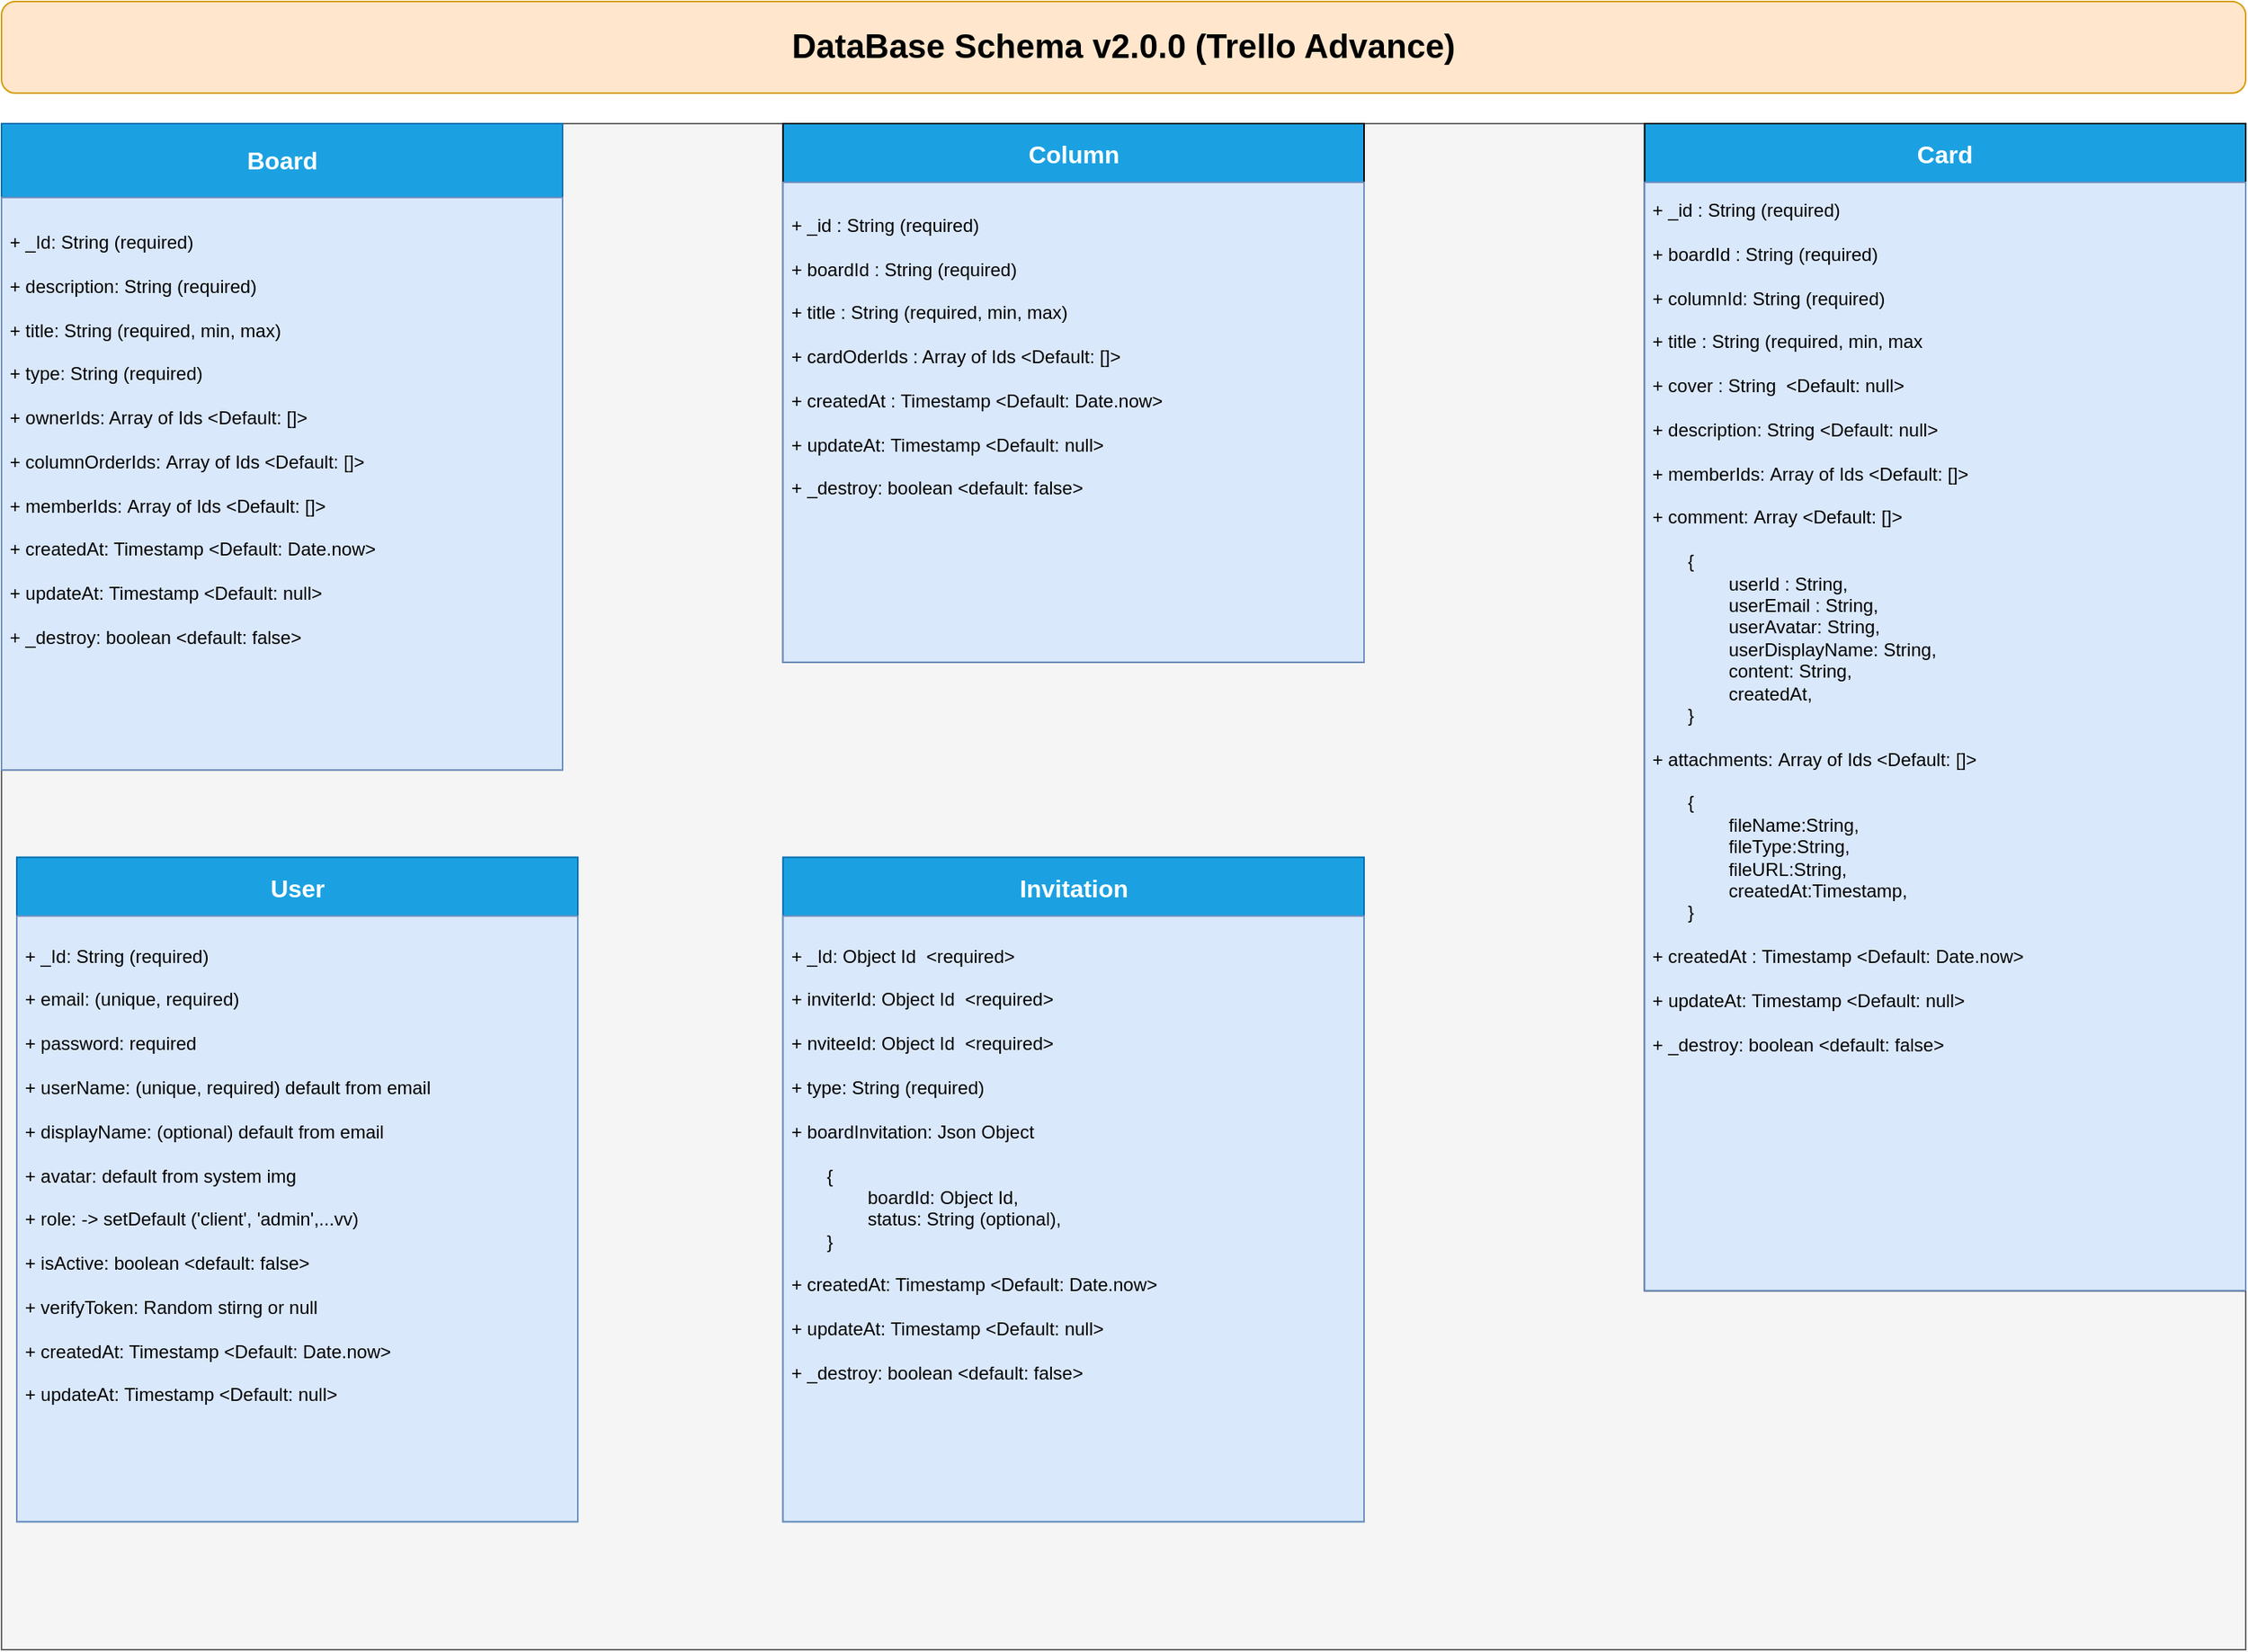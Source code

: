 <mxfile version="24.6.4" type="device">
  <diagram name="Page-1" id="BwFVlkeVR2IQR1fEOM4T">
    <mxGraphModel dx="2578" dy="2128" grid="1" gridSize="10" guides="1" tooltips="1" connect="1" arrows="1" fold="1" page="1" pageScale="1" pageWidth="850" pageHeight="1100" math="0" shadow="0">
      <root>
        <mxCell id="0" />
        <mxCell id="1" parent="0" />
        <mxCell id="EbSBQ1lQo7M0_Pnv7fDF-21" value="" style="group;fillColor=#f5f5f5;fontColor=#333333;strokeColor=#666666;" vertex="1" connectable="0" parent="1">
          <mxGeometry x="-730" y="-1000" width="1470" height="1000" as="geometry" />
        </mxCell>
        <mxCell id="EbSBQ1lQo7M0_Pnv7fDF-24" value="" style="group" vertex="1" connectable="0" parent="EbSBQ1lQo7M0_Pnv7fDF-21">
          <mxGeometry width="1470.0" height="916.068" as="geometry" />
        </mxCell>
        <mxCell id="EbSBQ1lQo7M0_Pnv7fDF-5" value="" style="group;verticalAlign=middle;strokeColor=default;" vertex="1" connectable="0" parent="EbSBQ1lQo7M0_Pnv7fDF-24">
          <mxGeometry width="367.5" height="423.528" as="geometry" />
        </mxCell>
        <mxCell id="EbSBQ1lQo7M0_Pnv7fDF-1" value="" style="rounded=0;whiteSpace=wrap;html=1;" vertex="1" parent="EbSBQ1lQo7M0_Pnv7fDF-5">
          <mxGeometry width="367.5" height="423.528" as="geometry" />
        </mxCell>
        <mxCell id="EbSBQ1lQo7M0_Pnv7fDF-2" value="" style="endArrow=none;html=1;rounded=0;entryX=0.007;entryY=0.117;entryDx=0;entryDy=0;entryPerimeter=0;" edge="1" parent="EbSBQ1lQo7M0_Pnv7fDF-5">
          <mxGeometry width="50" height="50" relative="1" as="geometry">
            <mxPoint x="367.5" y="48.403" as="sourcePoint" />
            <mxPoint x="4.663e-14" y="48.403" as="targetPoint" />
          </mxGeometry>
        </mxCell>
        <mxCell id="EbSBQ1lQo7M0_Pnv7fDF-3" value="&lt;b&gt;&lt;font style=&quot;font-size: 16px;&quot;&gt;Board&lt;/font&gt;&lt;/b&gt;" style="text;strokeColor=#006EAF;align=center;fillColor=#1ba1e2;html=1;verticalAlign=middle;whiteSpace=wrap;rounded=0;fontColor=#ffffff;" vertex="1" parent="EbSBQ1lQo7M0_Pnv7fDF-5">
          <mxGeometry width="367.5" height="48.403" as="geometry" />
        </mxCell>
        <mxCell id="EbSBQ1lQo7M0_Pnv7fDF-4" value="&lt;font style=&quot;font-size: 12px;&quot;&gt;&amp;nbsp;+ _Id: String (required)&lt;/font&gt;&lt;div style=&quot;&quot;&gt;&lt;font style=&quot;font-size: 12px;&quot;&gt;&lt;br&gt;&lt;/font&gt;&lt;div style=&quot;&quot;&gt;&lt;font style=&quot;font-size: 12px;&quot;&gt;&amp;nbsp;+ description: String (required)&lt;/font&gt;&lt;/div&gt;&lt;div style=&quot;&quot;&gt;&lt;font style=&quot;font-size: 12px;&quot;&gt;&lt;br&gt;&lt;/font&gt;&lt;/div&gt;&lt;div style=&quot;&quot;&gt;&lt;font style=&quot;font-size: 12px;&quot;&gt;&amp;nbsp;+ title: String (required, min, max)&lt;/font&gt;&lt;/div&gt;&lt;div style=&quot;&quot;&gt;&lt;font style=&quot;font-size: 12px;&quot;&gt;&lt;br&gt;&lt;/font&gt;&lt;div&gt;&lt;font style=&quot;font-size: 12px;&quot;&gt;&amp;nbsp;+ type:&amp;nbsp;&lt;span style=&quot;background-color: initial;&quot;&gt;String (required)&lt;/span&gt;&lt;/font&gt;&lt;/div&gt;&lt;/div&gt;&lt;div style=&quot;&quot;&gt;&lt;span style=&quot;background-color: initial;&quot;&gt;&lt;font style=&quot;font-size: 12px;&quot;&gt;&lt;br&gt;&lt;/font&gt;&lt;/span&gt;&lt;/div&gt;&lt;div style=&quot;&quot;&gt;&lt;span style=&quot;background-color: initial;&quot;&gt;&lt;font style=&quot;font-size: 12px;&quot;&gt;&amp;nbsp;+ ownerIds: Array of Ids &amp;lt;Default: []&amp;gt;&lt;/font&gt;&lt;/span&gt;&lt;/div&gt;&lt;div style=&quot;&quot;&gt;&lt;span style=&quot;background-color: initial;&quot;&gt;&lt;font style=&quot;font-size: 12px;&quot;&gt;&lt;br&gt;&lt;/font&gt;&lt;/span&gt;&lt;/div&gt;&lt;div style=&quot;&quot;&gt;&lt;font style=&quot;font-size: 12px;&quot;&gt;&lt;span style=&quot;background-color: initial;&quot;&gt;&amp;nbsp;+ columnOrderIds:&lt;/span&gt;&lt;span style=&quot;background-color: initial;&quot;&gt;&amp;nbsp;&lt;/span&gt;&lt;span style=&quot;background-color: initial;&quot;&gt;Array of Ids &amp;lt;Default: []&amp;gt;&lt;/span&gt;&lt;/font&gt;&lt;/div&gt;&lt;div style=&quot;&quot;&gt;&lt;span style=&quot;background-color: initial;&quot;&gt;&lt;font style=&quot;font-size: 12px;&quot;&gt;&lt;br&gt;&lt;/font&gt;&lt;/span&gt;&lt;/div&gt;&lt;div style=&quot;&quot;&gt;&lt;font style=&quot;font-size: 12px;&quot;&gt;&lt;span style=&quot;background-color: initial;&quot;&gt;&amp;nbsp;+ memberIds:&amp;nbsp;&lt;/span&gt;&lt;span style=&quot;background-color: initial;&quot;&gt;Array of Ids &amp;lt;Default: []&amp;gt;&lt;/span&gt;&lt;/font&gt;&lt;/div&gt;&lt;div style=&quot;&quot;&gt;&lt;span style=&quot;background-color: initial;&quot;&gt;&lt;font style=&quot;font-size: 12px;&quot;&gt;&lt;br&gt;&lt;/font&gt;&lt;/span&gt;&lt;/div&gt;&lt;div style=&quot;&quot;&gt;&lt;span style=&quot;background-color: initial;&quot;&gt;&lt;font style=&quot;font-size: 12px;&quot;&gt;&amp;nbsp;+ createdAt: Timestamp &amp;lt;Default: Date.now&amp;gt;&lt;/font&gt;&lt;/span&gt;&lt;/div&gt;&lt;div style=&quot;&quot;&gt;&lt;span style=&quot;background-color: initial;&quot;&gt;&lt;font style=&quot;font-size: 12px;&quot;&gt;&lt;br&gt;&lt;/font&gt;&lt;/span&gt;&lt;/div&gt;&lt;div style=&quot;&quot;&gt;&lt;font style=&quot;font-size: 12px;&quot;&gt;&lt;span style=&quot;background-color: initial;&quot;&gt;&amp;nbsp;+ updateAt:&amp;nbsp;&lt;/span&gt;&lt;span style=&quot;background-color: initial;&quot;&gt;Timestamp &amp;lt;Default: null&amp;gt;&lt;/span&gt;&lt;/font&gt;&lt;/div&gt;&lt;div style=&quot;&quot;&gt;&lt;span style=&quot;background-color: initial;&quot;&gt;&lt;font style=&quot;font-size: 12px;&quot;&gt;&lt;br&gt;&lt;/font&gt;&lt;/span&gt;&lt;/div&gt;&lt;div style=&quot;&quot;&gt;&lt;span style=&quot;background-color: initial;&quot;&gt;&lt;font style=&quot;font-size: 12px;&quot;&gt;&amp;nbsp;+ _destroy: boolean &amp;lt;default: false&amp;gt;&lt;/font&gt;&lt;/span&gt;&lt;/div&gt;&lt;/div&gt;&lt;div&gt;&lt;span style=&quot;background-color: initial;&quot;&gt;&lt;br&gt;&lt;/span&gt;&lt;/div&gt;&lt;div&gt;&lt;span style=&quot;background-color: initial;&quot;&gt;&lt;br&gt;&lt;/span&gt;&lt;/div&gt;&lt;div&gt;&lt;span style=&quot;background-color: initial;&quot;&gt;&lt;br&gt;&lt;/span&gt;&lt;/div&gt;&lt;div&gt;&lt;span style=&quot;background-color: initial;&quot;&gt;&lt;br&gt;&lt;/span&gt;&lt;/div&gt;" style="text;strokeColor=#6c8ebf;align=left;fillColor=#dae8fc;html=1;verticalAlign=middle;whiteSpace=wrap;rounded=0;" vertex="1" parent="EbSBQ1lQo7M0_Pnv7fDF-5">
          <mxGeometry y="48.403" width="367.5" height="375.125" as="geometry" />
        </mxCell>
        <mxCell id="EbSBQ1lQo7M0_Pnv7fDF-17" value="&lt;font style=&quot;font-size: 16px;&quot;&gt;User&lt;/font&gt;" style="swimlane;whiteSpace=wrap;html=1;startSize=40;fillColor=#1ba1e2;fontColor=#ffffff;strokeColor=#006EAF;" vertex="1" parent="EbSBQ1lQo7M0_Pnv7fDF-24">
          <mxGeometry x="10" y="480.771" width="367.5" height="435.296" as="geometry" />
        </mxCell>
        <mxCell id="EbSBQ1lQo7M0_Pnv7fDF-18" value="&amp;nbsp;+ _Id: String (required)&lt;div&gt;&lt;br&gt;&lt;div&gt;&amp;nbsp;+ email: (unique,&amp;nbsp;&lt;span style=&quot;background-color: initial;&quot;&gt;required&lt;/span&gt;&lt;span style=&quot;background-color: initial;&quot;&gt;)&lt;/span&gt;&lt;/div&gt;&lt;div&gt;&lt;span style=&quot;background-color: initial;&quot;&gt;&lt;br&gt;&lt;/span&gt;&lt;/div&gt;&lt;div&gt;&lt;span style=&quot;background-color: initial;&quot;&gt;&amp;nbsp;+ password:&amp;nbsp;&lt;/span&gt;&lt;span style=&quot;background-color: initial;&quot;&gt;required&lt;/span&gt;&lt;/div&gt;&lt;div&gt;&lt;span style=&quot;background-color: initial;&quot;&gt;&lt;br&gt;&lt;/span&gt;&lt;/div&gt;&lt;div&gt;&lt;span style=&quot;background-color: initial;&quot;&gt;&amp;nbsp;+ userName:&amp;nbsp;&lt;/span&gt;&lt;span style=&quot;background-color: initial;&quot;&gt;(unique,&amp;nbsp;&lt;/span&gt;&lt;span style=&quot;background-color: initial;&quot;&gt;required&lt;/span&gt;&lt;span style=&quot;background-color: initial;&quot;&gt;) default from email&lt;/span&gt;&lt;/div&gt;&lt;div&gt;&lt;span style=&quot;background-color: initial;&quot;&gt;&lt;br&gt;&lt;/span&gt;&lt;/div&gt;&lt;div&gt;&lt;span style=&quot;background-color: initial;&quot;&gt;&amp;nbsp;+ displayName: (optional)&amp;nbsp;&lt;/span&gt;&lt;span style=&quot;background-color: initial;&quot;&gt;default from email&lt;/span&gt;&lt;/div&gt;&lt;div&gt;&lt;span style=&quot;background-color: initial;&quot;&gt;&lt;br&gt;&lt;/span&gt;&lt;/div&gt;&lt;div&gt;&amp;nbsp;+ avatar:&amp;nbsp;&lt;span style=&quot;background-color: initial;&quot;&gt;default from system img&lt;/span&gt;&lt;/div&gt;&lt;div&gt;&lt;span style=&quot;background-color: initial;&quot;&gt;&lt;br&gt;&lt;/span&gt;&lt;/div&gt;&lt;div&gt;&lt;span style=&quot;background-color: initial;&quot;&gt;&amp;nbsp;+ role: -&amp;gt; setDefault (&#39;client&#39;, &#39;admin&#39;,...vv)&lt;/span&gt;&lt;/div&gt;&lt;div&gt;&lt;span style=&quot;background-color: initial;&quot;&gt;&lt;br&gt;&lt;/span&gt;&lt;/div&gt;&lt;div&gt;&lt;span style=&quot;background-color: initial;&quot;&gt;&amp;nbsp;+ isActive:&amp;nbsp;&lt;/span&gt;&lt;span style=&quot;background-color: initial;&quot;&gt;boolean &amp;lt;default: false&amp;gt;&lt;/span&gt;&lt;/div&gt;&lt;div&gt;&lt;span style=&quot;background-color: initial;&quot;&gt;&lt;br&gt;&lt;/span&gt;&lt;/div&gt;&lt;div&gt;&lt;span style=&quot;background-color: initial;&quot;&gt;&amp;nbsp;+ verifyToken: Random stirng or null&lt;/span&gt;&lt;/div&gt;&lt;div&gt;&lt;span style=&quot;background-color: initial;&quot;&gt;&lt;br&gt;&lt;/span&gt;&lt;/div&gt;&lt;div&gt;&lt;span style=&quot;background-color: initial;&quot;&gt;&amp;nbsp;&lt;/span&gt;&lt;span style=&quot;background-color: initial;&quot;&gt;+ createdAt: Timestamp &amp;lt;Default: Date.now&amp;gt;&lt;/span&gt;&lt;/div&gt;&lt;div&gt;&lt;span style=&quot;background-color: initial;&quot;&gt;&lt;br&gt;&lt;/span&gt;&lt;/div&gt;&lt;div&gt;&lt;span style=&quot;background-color: initial;&quot;&gt;&amp;nbsp;+ updateAt:&amp;nbsp;&lt;/span&gt;&lt;span style=&quot;background-color: initial;&quot;&gt;Timestamp &amp;lt;Default: null&amp;gt;&lt;/span&gt;&lt;/div&gt;&lt;/div&gt;&lt;div&gt;&lt;span style=&quot;background-color: initial;&quot;&gt;&lt;br&gt;&lt;/span&gt;&lt;/div&gt;&lt;div&gt;&lt;span style=&quot;background-color: initial;&quot;&gt;&lt;br&gt;&lt;/span&gt;&lt;/div&gt;&lt;div&gt;&lt;span style=&quot;background-color: initial;&quot;&gt;&lt;br&gt;&lt;/span&gt;&lt;/div&gt;&lt;div&gt;&lt;span style=&quot;background-color: initial;&quot;&gt;&lt;br&gt;&lt;/span&gt;&lt;/div&gt;" style="text;strokeColor=#6c8ebf;align=left;fillColor=#dae8fc;html=1;verticalAlign=middle;whiteSpace=wrap;rounded=0;" vertex="1" parent="EbSBQ1lQo7M0_Pnv7fDF-17">
          <mxGeometry y="38.461" width="367.5" height="396.835" as="geometry" />
        </mxCell>
        <mxCell id="EbSBQ1lQo7M0_Pnv7fDF-19" value="&lt;font style=&quot;font-size: 16px;&quot;&gt;Invitation&lt;/font&gt;" style="swimlane;whiteSpace=wrap;html=1;startSize=40;fillColor=#1ba1e2;fontColor=#ffffff;strokeColor=#006EAF;" vertex="1" parent="EbSBQ1lQo7M0_Pnv7fDF-24">
          <mxGeometry x="511.875" y="480.771" width="380.625" height="435.296" as="geometry" />
        </mxCell>
        <mxCell id="EbSBQ1lQo7M0_Pnv7fDF-20" value="&amp;nbsp;+ _Id: Object Id&amp;nbsp; &amp;lt;required&amp;gt;&lt;div style=&quot;&quot;&gt;&lt;br&gt;&lt;div&gt;&amp;nbsp;+ i&lt;span style=&quot;text-align: center; background-color: initial;&quot;&gt;nviterId:&amp;nbsp;&lt;/span&gt;&lt;span style=&quot;background-color: initial;&quot;&gt;Object Id&amp;nbsp; &amp;lt;required&amp;gt;&lt;/span&gt;&lt;/div&gt;&lt;div&gt;&lt;span style=&quot;background-color: initial;&quot;&gt;&lt;br&gt;&lt;/span&gt;&lt;/div&gt;&lt;div&gt;&lt;span style=&quot;background-color: initial;&quot;&gt;&amp;nbsp;+&amp;nbsp;&lt;/span&gt;&lt;span style=&quot;background-color: initial; text-align: center;&quot;&gt;nviteeId:&amp;nbsp;&lt;/span&gt;&lt;span style=&quot;background-color: initial;&quot;&gt;Object Id&amp;nbsp; &amp;lt;required&amp;gt;&lt;/span&gt;&lt;/div&gt;&lt;div&gt;&lt;span style=&quot;background-color: initial;&quot;&gt;&lt;br&gt;&lt;/span&gt;&lt;/div&gt;&lt;div&gt;&lt;div&gt;&amp;nbsp;+ type:&amp;nbsp;&lt;span style=&quot;background-color: initial;&quot;&gt;String (required)&lt;/span&gt;&lt;/div&gt;&lt;/div&gt;&lt;div&gt;&lt;span style=&quot;background-color: initial;&quot;&gt;&lt;br&gt;&lt;/span&gt;&lt;/div&gt;&lt;div&gt;&lt;span style=&quot;background-color: initial;&quot;&gt;&amp;nbsp;+ boardInvitation: Json Object&lt;/span&gt;&lt;/div&gt;&lt;div&gt;&lt;span style=&quot;background-color: initial;&quot;&gt;&lt;br&gt;&lt;/span&gt;&lt;/div&gt;&lt;div&gt;&amp;nbsp;&lt;span style=&quot;white-space: pre;&quot;&gt;&#x9;&lt;/span&gt;{&lt;/div&gt;&lt;div&gt;&lt;span style=&quot;white-space: pre;&quot;&gt;&#x9;&lt;/span&gt;&lt;span style=&quot;white-space: pre;&quot;&gt;&#x9;&lt;/span&gt;boardId: Object Id,&lt;br&gt;&lt;/div&gt;&lt;div&gt;&lt;span style=&quot;white-space: pre;&quot;&gt;&#x9;&lt;/span&gt;&lt;span style=&quot;white-space: pre;&quot;&gt;&#x9;&lt;/span&gt;status: String (optional),&lt;br&gt;&lt;/div&gt;&lt;div&gt;&lt;span style=&quot;white-space: pre;&quot;&gt;&#x9;&lt;/span&gt;}&lt;/div&gt;&lt;div&gt;&lt;span style=&quot;background-color: initial;&quot;&gt;&lt;br&gt;&lt;/span&gt;&lt;/div&gt;&lt;div&gt;&lt;span style=&quot;background-color: initial;&quot;&gt;&amp;nbsp;&lt;/span&gt;&lt;span style=&quot;background-color: initial;&quot;&gt;+ createdAt: Timestamp &amp;lt;Default: Date.now&amp;gt;&lt;/span&gt;&lt;/div&gt;&lt;div&gt;&lt;span style=&quot;background-color: initial;&quot;&gt;&lt;br&gt;&lt;/span&gt;&lt;/div&gt;&lt;div&gt;&lt;span style=&quot;background-color: initial;&quot;&gt;&amp;nbsp;+ updateAt:&amp;nbsp;&lt;/span&gt;&lt;span style=&quot;background-color: initial;&quot;&gt;Timestamp &amp;lt;Default: null&amp;gt;&lt;/span&gt;&lt;/div&gt;&lt;div&gt;&lt;span style=&quot;background-color: initial;&quot;&gt;&lt;br&gt;&lt;/span&gt;&lt;/div&gt;&lt;div&gt;&lt;div&gt;&lt;span style=&quot;background-color: initial;&quot;&gt;&amp;nbsp;+ _destroy: boolean &amp;lt;default: false&amp;gt;&lt;/span&gt;&lt;/div&gt;&lt;/div&gt;&lt;div&gt;&lt;span style=&quot;background-color: initial;&quot;&gt;&lt;br&gt;&lt;/span&gt;&lt;/div&gt;&lt;div&gt;&lt;span style=&quot;background-color: initial;&quot;&gt;&lt;br&gt;&lt;/span&gt;&lt;/div&gt;&lt;div&gt;&lt;span style=&quot;background-color: initial;&quot;&gt;&lt;br&gt;&lt;/span&gt;&lt;/div&gt;&lt;div&gt;&lt;br&gt;&lt;/div&gt;&lt;div&gt;&lt;span style=&quot;background-color: initial;&quot;&gt;&lt;br&gt;&lt;/span&gt;&lt;/div&gt;&lt;/div&gt;" style="text;strokeColor=#6c8ebf;align=left;fillColor=#dae8fc;html=1;verticalAlign=middle;whiteSpace=wrap;rounded=0;" vertex="1" parent="EbSBQ1lQo7M0_Pnv7fDF-19">
          <mxGeometry y="38.461" width="380.62" height="396.835" as="geometry" />
        </mxCell>
        <mxCell id="EbSBQ1lQo7M0_Pnv7fDF-25" value="" style="group" vertex="1" connectable="0" parent="EbSBQ1lQo7M0_Pnv7fDF-24">
          <mxGeometry x="511.875" width="958.125" height="764.703" as="geometry" />
        </mxCell>
        <mxCell id="EbSBQ1lQo7M0_Pnv7fDF-6" value="&lt;font style=&quot;font-size: 16px;&quot;&gt;Column&lt;/font&gt;" style="swimlane;whiteSpace=wrap;html=1;startSize=40;fillColor=#1ba1e2;strokeColor=#000000;fontColor=#ffffff;" vertex="1" parent="EbSBQ1lQo7M0_Pnv7fDF-25">
          <mxGeometry width="380.625" height="352.941" as="geometry" />
        </mxCell>
        <mxCell id="EbSBQ1lQo7M0_Pnv7fDF-12" value="&amp;nbsp;+ _id : String (required)&lt;div&gt;&lt;div&gt;&lt;br&gt;&lt;div&gt;&amp;nbsp;+ boardId :&amp;nbsp;&lt;span style=&quot;background-color: initial;&quot;&gt;String (required)&lt;/span&gt;&lt;/div&gt;&lt;div&gt;&lt;br&gt;&lt;/div&gt;&lt;div&gt;&amp;nbsp;+ title :&amp;nbsp;&lt;span style=&quot;background-color: initial;&quot;&gt;String (required, min, max)&lt;/span&gt;&lt;/div&gt;&lt;div&gt;&lt;br&gt;&lt;/div&gt;&lt;div&gt;&amp;nbsp;+ cardOderIds : Array of Ids&amp;nbsp;&lt;span style=&quot;background-color: initial;&quot;&gt;&amp;lt;Default: []&amp;gt;&lt;/span&gt;&lt;/div&gt;&lt;div&gt;&lt;br&gt;&lt;/div&gt;&lt;div&gt;&amp;nbsp;+ createdAt :&amp;nbsp;&lt;span style=&quot;background-color: initial;&quot;&gt;Timestamp &amp;lt;Default: Date.now&amp;gt;&lt;/span&gt;&lt;/div&gt;&lt;div&gt;&lt;br&gt;&lt;/div&gt;&lt;div&gt;&amp;nbsp;+&amp;nbsp;&lt;span style=&quot;background-color: initial;&quot;&gt;updateAt:&amp;nbsp;&lt;/span&gt;&lt;span style=&quot;background-color: initial;&quot;&gt;Timestamp &amp;lt;Default: null&amp;gt;&lt;/span&gt;&lt;/div&gt;&lt;div&gt;&lt;br&gt;&lt;/div&gt;&lt;div&gt;&amp;nbsp;+&amp;nbsp;&lt;span style=&quot;background-color: initial;&quot;&gt;_destroy: boolean &amp;lt;default: false&amp;gt;&lt;/span&gt;&lt;/div&gt;&lt;div&gt;&lt;br&gt;&lt;/div&gt;&lt;div&gt;&lt;div&gt;&lt;br&gt;&lt;/div&gt;&lt;/div&gt;&lt;/div&gt;&lt;/div&gt;&lt;div&gt;&lt;br&gt;&lt;/div&gt;&lt;div&gt;&lt;br&gt;&lt;/div&gt;&lt;div&gt;&lt;br&gt;&lt;/div&gt;&lt;div&gt;&lt;br&gt;&lt;/div&gt;" style="text;strokeColor=#6c8ebf;align=left;fillColor=#dae8fc;html=1;verticalAlign=middle;whiteSpace=wrap;rounded=0;" vertex="1" parent="EbSBQ1lQo7M0_Pnv7fDF-6">
          <mxGeometry y="38.461" width="380.62" height="314.48" as="geometry" />
        </mxCell>
        <mxCell id="EbSBQ1lQo7M0_Pnv7fDF-13" style="edgeStyle=orthogonalEdgeStyle;rounded=0;orthogonalLoop=1;jettySize=auto;html=1;exitX=0.5;exitY=1;exitDx=0;exitDy=0;" edge="1" parent="EbSBQ1lQo7M0_Pnv7fDF-6" source="EbSBQ1lQo7M0_Pnv7fDF-12" target="EbSBQ1lQo7M0_Pnv7fDF-12">
          <mxGeometry relative="1" as="geometry" />
        </mxCell>
        <mxCell id="EbSBQ1lQo7M0_Pnv7fDF-7" value="&lt;font style=&quot;font-size: 16px;&quot;&gt;Card&lt;/font&gt;" style="swimlane;whiteSpace=wrap;html=1;startSize=40;fillColor=#1ba1e2;fontColor=#ffffff;strokeColor=#000000;" vertex="1" parent="EbSBQ1lQo7M0_Pnv7fDF-25">
          <mxGeometry x="564.375" width="393.75" height="764.703" as="geometry" />
        </mxCell>
        <mxCell id="EbSBQ1lQo7M0_Pnv7fDF-14" value="&amp;nbsp;+ _id : String (required)&lt;div&gt;&lt;br&gt;&lt;div&gt;&lt;div&gt;&amp;nbsp;+ boardId :&amp;nbsp;&lt;span style=&quot;background-color: initial;&quot;&gt;String (required)&lt;/span&gt;&lt;/div&gt;&lt;div&gt;&lt;span style=&quot;background-color: initial;&quot;&gt;&lt;br&gt;&lt;/span&gt;&lt;/div&gt;&lt;div&gt;&lt;span style=&quot;background-color: initial;&quot;&gt;&amp;nbsp;+ columnId:&amp;nbsp;&lt;/span&gt;&lt;span style=&quot;background-color: initial;&quot;&gt;String (required)&lt;/span&gt;&lt;/div&gt;&lt;div&gt;&lt;span style=&quot;background-color: initial;&quot;&gt;&lt;br&gt;&lt;/span&gt;&lt;/div&gt;&lt;div&gt;&amp;nbsp;+ title :&amp;nbsp;&lt;span style=&quot;background-color: initial;&quot;&gt;String (required, min, max&lt;/span&gt;&lt;/div&gt;&lt;/div&gt;&lt;div&gt;&lt;span style=&quot;background-color: initial;&quot;&gt;&lt;br&gt;&lt;/span&gt;&lt;/div&gt;&lt;div&gt;&lt;span style=&quot;background-color: initial;&quot;&gt;&amp;nbsp;+ cover : String&amp;nbsp;&lt;/span&gt;&lt;span style=&quot;background-color: initial;&quot;&gt;&amp;nbsp;&lt;/span&gt;&lt;span style=&quot;background-color: initial;&quot;&gt;&amp;lt;Default: null&amp;gt;&lt;/span&gt;&lt;/div&gt;&lt;div&gt;&lt;span style=&quot;background-color: initial;&quot;&gt;&lt;br&gt;&lt;/span&gt;&lt;/div&gt;&lt;div&gt;&lt;div&gt;&amp;nbsp;+ description: String&amp;nbsp;&lt;span style=&quot;background-color: initial;&quot;&gt;&amp;lt;Default: null&amp;gt;&lt;/span&gt;&lt;/div&gt;&lt;/div&gt;&lt;div&gt;&lt;span style=&quot;background-color: initial;&quot;&gt;&lt;br&gt;&lt;/span&gt;&lt;/div&gt;&lt;div&gt;&amp;nbsp;&lt;span style=&quot;background-color: initial;&quot;&gt;+ memberIds:&amp;nbsp;&lt;/span&gt;&lt;span style=&quot;background-color: initial;&quot;&gt;Array of Ids &amp;lt;Default: []&amp;gt;&lt;/span&gt;&lt;/div&gt;&lt;div&gt;&lt;span style=&quot;background-color: initial;&quot;&gt;&lt;br&gt;&lt;/span&gt;&lt;/div&gt;&lt;div&gt;&lt;span style=&quot;background-color: initial;&quot;&gt;&amp;nbsp;&lt;/span&gt;&lt;span style=&quot;background-color: initial;&quot;&gt;+ comment:&amp;nbsp;&lt;/span&gt;&lt;span style=&quot;background-color: initial;&quot;&gt;Array &amp;lt;Default: []&amp;gt;&lt;/span&gt;&lt;/div&gt;&lt;div&gt;&lt;span style=&quot;background-color: initial;&quot;&gt;&lt;br&gt;&lt;/span&gt;&lt;/div&gt;&lt;div&gt;&lt;span style=&quot;background-color: initial;&quot;&gt;&lt;span style=&quot;white-space: pre;&quot;&gt;&#x9;&lt;/span&gt;{&lt;/span&gt;&lt;/div&gt;&lt;div&gt;&lt;span style=&quot;background-color: initial;&quot;&gt;&lt;span style=&quot;white-space: pre;&quot;&gt;&#x9;&lt;/span&gt;&lt;span style=&quot;white-space: pre;&quot;&gt;&#x9;&lt;/span&gt;userId :&amp;nbsp;&lt;/span&gt;&lt;span style=&quot;background-color: initial;&quot;&gt;String,&lt;/span&gt;&lt;span style=&quot;background-color: initial;&quot;&gt;&lt;br&gt;&lt;/span&gt;&lt;/div&gt;&lt;div&gt;&lt;span style=&quot;background-color: initial;&quot;&gt;&lt;span style=&quot;white-space: pre;&quot;&gt;&#x9;&lt;/span&gt;&lt;span style=&quot;white-space: pre;&quot;&gt;&#x9;&lt;/span&gt;userEmail :&amp;nbsp;&lt;/span&gt;&lt;span style=&quot;background-color: initial;&quot;&gt;String,&lt;/span&gt;&lt;span style=&quot;background-color: initial;&quot;&gt;&lt;br&gt;&lt;/span&gt;&lt;/div&gt;&lt;div&gt;&lt;span style=&quot;background-color: initial;&quot;&gt;&lt;span style=&quot;white-space: pre;&quot;&gt;&#x9;&lt;/span&gt;&lt;span style=&quot;white-space: pre;&quot;&gt;&#x9;&lt;/span&gt;userAvatar:&amp;nbsp;&lt;/span&gt;&lt;span style=&quot;background-color: initial;&quot;&gt;String,&lt;/span&gt;&lt;span style=&quot;background-color: initial;&quot;&gt;&lt;br&gt;&lt;/span&gt;&lt;/div&gt;&lt;div&gt;&lt;span style=&quot;background-color: initial;&quot;&gt;&lt;span style=&quot;white-space: pre;&quot;&gt;&#x9;&lt;/span&gt;&lt;span style=&quot;white-space: pre;&quot;&gt;&#x9;&lt;/span&gt;userDisplayName:&amp;nbsp;&lt;/span&gt;&lt;span style=&quot;background-color: initial;&quot;&gt;String,&lt;/span&gt;&lt;span style=&quot;background-color: initial;&quot;&gt;&lt;br&gt;&lt;/span&gt;&lt;/div&gt;&lt;div&gt;&lt;span style=&quot;background-color: initial;&quot;&gt;&lt;span style=&quot;white-space: pre;&quot;&gt;&#x9;&lt;/span&gt;&lt;span style=&quot;white-space: pre;&quot;&gt;&#x9;&lt;/span&gt;content:&amp;nbsp;&lt;/span&gt;&lt;span style=&quot;background-color: initial;&quot;&gt;String,&lt;/span&gt;&lt;span style=&quot;background-color: initial;&quot;&gt;&lt;br&gt;&lt;/span&gt;&lt;/div&gt;&lt;div&gt;&lt;span style=&quot;background-color: initial;&quot;&gt;&lt;span style=&quot;white-space: pre;&quot;&gt;&#x9;&lt;/span&gt;&lt;span style=&quot;white-space: pre;&quot;&gt;&#x9;&lt;/span&gt;createdAt,&lt;br&gt;&lt;/span&gt;&lt;/div&gt;&lt;div&gt;&lt;span style=&quot;background-color: initial;&quot;&gt;&lt;span style=&quot;white-space: pre;&quot;&gt;&#x9;&lt;/span&gt;}&lt;br&gt;&lt;/span&gt;&lt;/div&gt;&lt;div&gt;&lt;span style=&quot;background-color: initial;&quot;&gt;&lt;br&gt;&lt;/span&gt;&lt;/div&gt;&lt;div&gt;&lt;span style=&quot;background-color: initial;&quot;&gt;&amp;nbsp;+ attachments:&amp;nbsp;&lt;/span&gt;&lt;span style=&quot;background-color: initial;&quot;&gt;Array of Ids &amp;lt;Default: []&amp;gt;&lt;/span&gt;&lt;/div&gt;&lt;div&gt;&lt;span style=&quot;background-color: initial;&quot;&gt;&lt;br&gt;&lt;/span&gt;&lt;/div&gt;&lt;div&gt;&lt;span style=&quot;background-color: initial;&quot;&gt;&amp;nbsp;&lt;span style=&quot;white-space: pre;&quot;&gt;&#x9;&lt;/span&gt;{&lt;/span&gt;&lt;/div&gt;&lt;div&gt;&lt;span style=&quot;background-color: initial;&quot;&gt;&lt;span style=&quot;white-space: pre;&quot;&gt;&#x9;&lt;/span&gt;&lt;span style=&quot;white-space: pre;&quot;&gt;&#x9;&lt;/span&gt;fileName:String,&lt;br&gt;&lt;/span&gt;&lt;/div&gt;&lt;div&gt;&lt;span style=&quot;white-space: pre;&quot;&gt;&#x9;&lt;/span&gt;&lt;span style=&quot;white-space: pre;&quot;&gt;&#x9;&lt;/span&gt;fileType:String,&lt;span style=&quot;background-color: initial;&quot;&gt;&lt;br&gt;&lt;/span&gt;&lt;/div&gt;&lt;div&gt;&lt;span style=&quot;white-space: pre;&quot;&gt;&#x9;&lt;/span&gt;&lt;span style=&quot;white-space: pre;&quot;&gt;&#x9;&lt;/span&gt;fileURL:String,&lt;br&gt;&lt;/div&gt;&lt;div&gt;&lt;span style=&quot;white-space: pre;&quot;&gt;&#x9;&lt;/span&gt;&lt;span style=&quot;white-space: pre;&quot;&gt;&#x9;&lt;/span&gt;createdAt:Timestamp,&lt;/div&gt;&lt;div&gt;&lt;span style=&quot;background-color: initial;&quot;&gt;&lt;span style=&quot;white-space: pre;&quot;&gt;&#x9;&lt;/span&gt;}&lt;/span&gt;&lt;/div&gt;&lt;div&gt;&lt;span style=&quot;background-color: initial;&quot;&gt;&lt;br&gt;&lt;/span&gt;&lt;/div&gt;&lt;div&gt;&lt;div&gt;&amp;nbsp;+ createdAt :&amp;nbsp;&lt;span style=&quot;background-color: initial;&quot;&gt;Timestamp &amp;lt;Default: Date.now&amp;gt;&lt;/span&gt;&lt;/div&gt;&lt;div&gt;&lt;br&gt;&lt;/div&gt;&lt;div&gt;&amp;nbsp;+&amp;nbsp;&lt;span style=&quot;background-color: initial;&quot;&gt;updateAt:&amp;nbsp;&lt;/span&gt;&lt;span style=&quot;background-color: initial;&quot;&gt;Timestamp &amp;lt;Default: null&amp;gt;&lt;/span&gt;&lt;/div&gt;&lt;div&gt;&lt;br&gt;&lt;/div&gt;&lt;div&gt;&amp;nbsp;+&amp;nbsp;&lt;span style=&quot;background-color: initial;&quot;&gt;_destroy: boolean &amp;lt;default: false&amp;gt;&lt;/span&gt;&lt;/div&gt;&lt;div&gt;&lt;br&gt;&lt;/div&gt;&lt;/div&gt;&lt;/div&gt;&lt;div&gt;&lt;br&gt;&lt;/div&gt;&lt;div&gt;&lt;br&gt;&lt;/div&gt;&lt;div&gt;&lt;br&gt;&lt;/div&gt;&lt;div&gt;&lt;br&gt;&lt;/div&gt;&lt;div&gt;&lt;br&gt;&lt;/div&gt;&lt;div&gt;&lt;br&gt;&lt;/div&gt;&lt;div&gt;&lt;br&gt;&lt;/div&gt;&lt;div&gt;&lt;br&gt;&lt;/div&gt;&lt;div&gt;&lt;br&gt;&lt;/div&gt;" style="text;strokeColor=#6c8ebf;align=left;fillColor=#dae8fc;html=1;verticalAlign=middle;whiteSpace=wrap;rounded=0;" vertex="1" parent="EbSBQ1lQo7M0_Pnv7fDF-7">
          <mxGeometry y="38.461" width="393.75" height="726.238" as="geometry" />
        </mxCell>
        <mxCell id="EbSBQ1lQo7M0_Pnv7fDF-23" value="&lt;b&gt;&lt;font style=&quot;font-size: 22px;&quot;&gt;DataBase Schema v2.0.0 (Trello Advance)&lt;/font&gt;&lt;/b&gt;" style="rounded=1;whiteSpace=wrap;html=1;fillColor=#ffe6cc;strokeColor=#d79b00;" vertex="1" parent="1">
          <mxGeometry x="-730" y="-1080" width="1470" height="60" as="geometry" />
        </mxCell>
      </root>
    </mxGraphModel>
  </diagram>
</mxfile>
